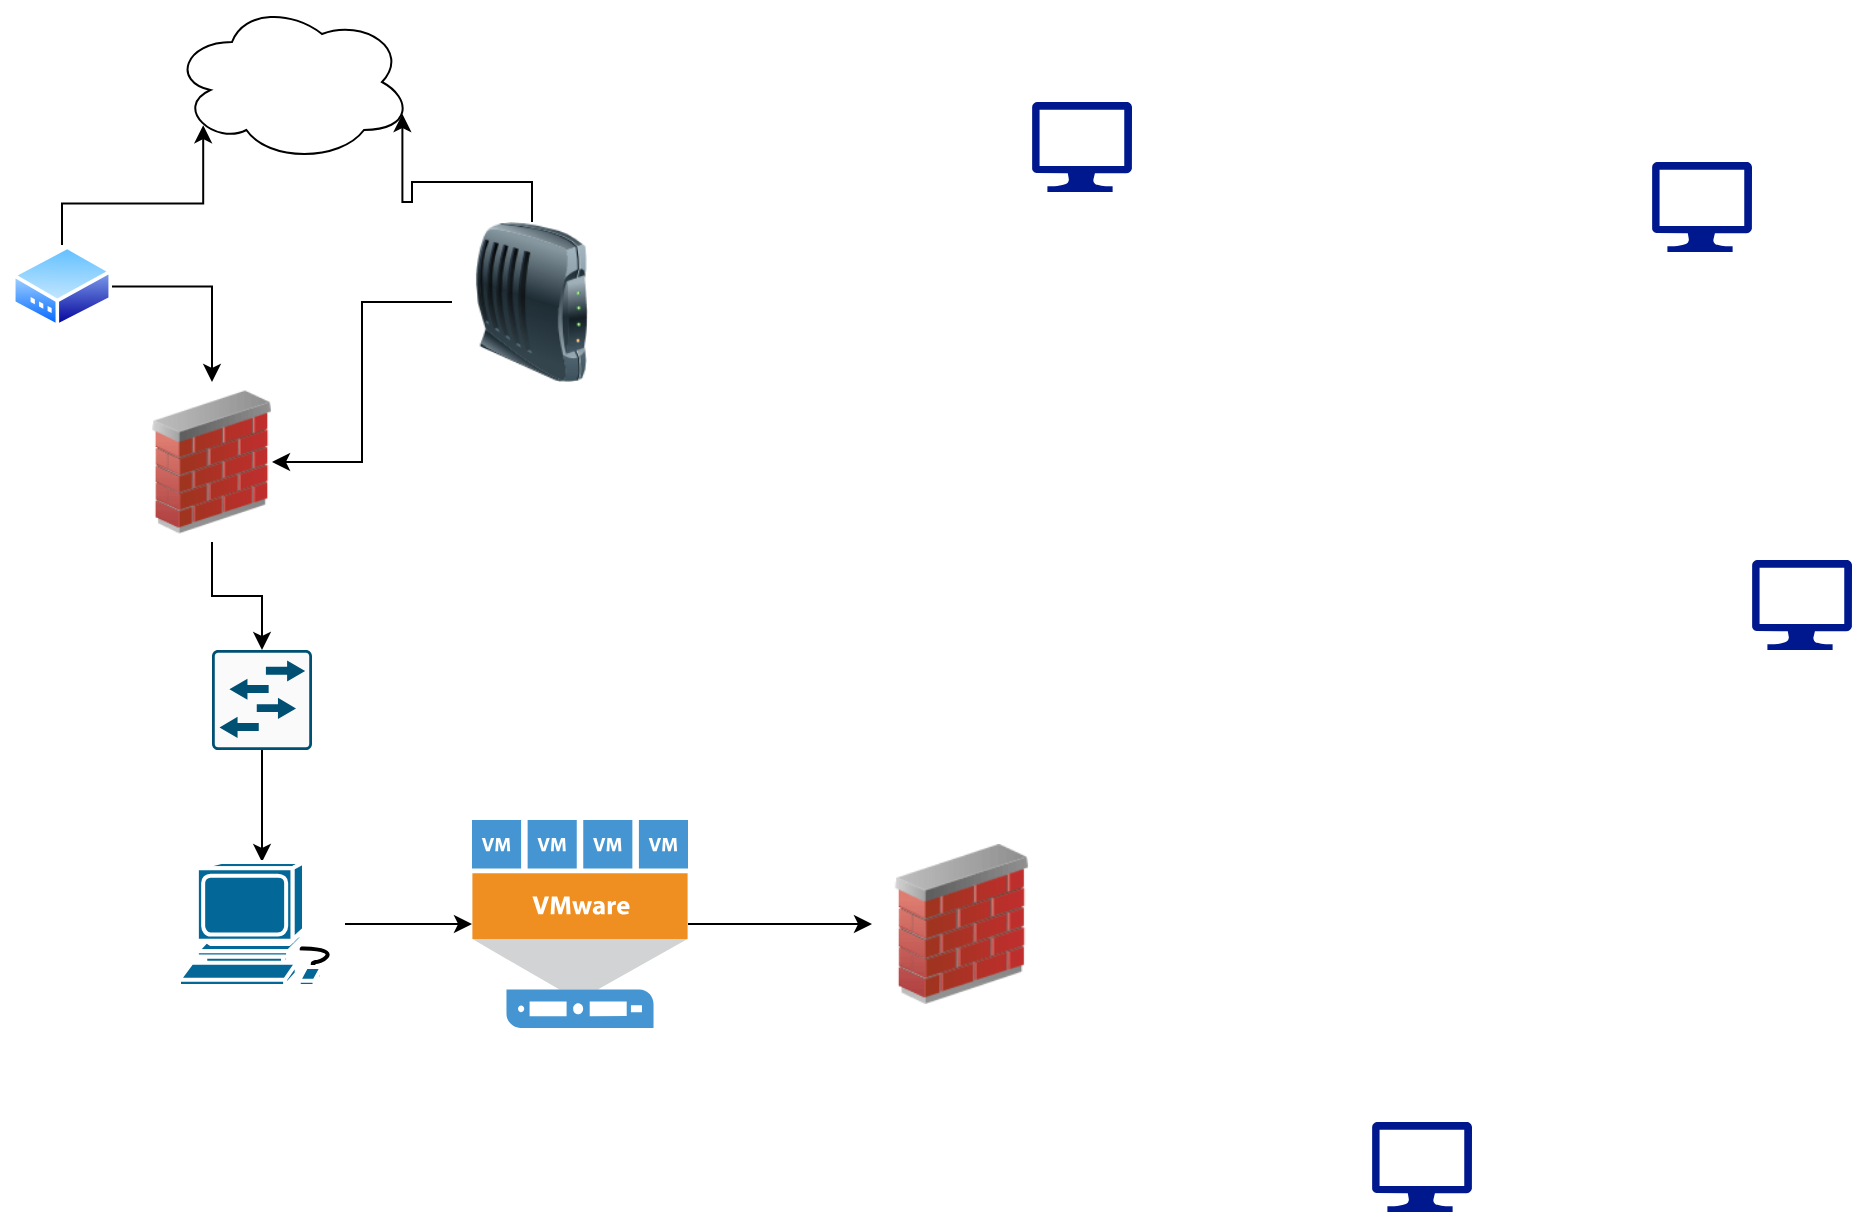 <mxfile version="22.1.7" type="github">
  <diagram id="l8hXMBHkgcEJcSW0mbfh" name="Page-1">
    <mxGraphModel dx="1562" dy="826" grid="1" gridSize="10" guides="1" tooltips="1" connect="1" arrows="1" fold="1" page="1" pageScale="1" pageWidth="1169" pageHeight="827" math="0" shadow="0">
      <root>
        <mxCell id="0" />
        <mxCell id="1" parent="0" />
        <mxCell id="f0dRhQMgQy7w_mu_YljF-1" value="" style="ellipse;shape=cloud;whiteSpace=wrap;html=1;" vertex="1" parent="1">
          <mxGeometry x="130" y="90" width="120" height="80" as="geometry" />
        </mxCell>
        <mxCell id="f0dRhQMgQy7w_mu_YljF-10" style="edgeStyle=orthogonalEdgeStyle;rounded=0;orthogonalLoop=1;jettySize=auto;html=1;" edge="1" parent="1" source="f0dRhQMgQy7w_mu_YljF-2" target="f0dRhQMgQy7w_mu_YljF-8">
          <mxGeometry relative="1" as="geometry" />
        </mxCell>
        <mxCell id="f0dRhQMgQy7w_mu_YljF-2" value="" style="image;html=1;image=img/lib/clip_art/networking/Modem_128x128.png" vertex="1" parent="1">
          <mxGeometry x="270" y="200" width="80" height="80" as="geometry" />
        </mxCell>
        <mxCell id="f0dRhQMgQy7w_mu_YljF-4" style="edgeStyle=orthogonalEdgeStyle;rounded=0;orthogonalLoop=1;jettySize=auto;html=1;exitX=0;exitY=0.75;exitDx=0;exitDy=0;" edge="1" parent="1" source="f0dRhQMgQy7w_mu_YljF-3">
          <mxGeometry relative="1" as="geometry">
            <mxPoint x="80" y="230" as="targetPoint" />
          </mxGeometry>
        </mxCell>
        <mxCell id="f0dRhQMgQy7w_mu_YljF-11" style="edgeStyle=orthogonalEdgeStyle;rounded=0;orthogonalLoop=1;jettySize=auto;html=1;" edge="1" parent="1" source="f0dRhQMgQy7w_mu_YljF-3" target="f0dRhQMgQy7w_mu_YljF-8">
          <mxGeometry relative="1" as="geometry" />
        </mxCell>
        <mxCell id="f0dRhQMgQy7w_mu_YljF-3" value="" style="image;aspect=fixed;perimeter=ellipsePerimeter;html=1;align=center;shadow=0;dashed=0;spacingTop=3;image=img/lib/active_directory/modem.svg;" vertex="1" parent="1">
          <mxGeometry x="50" y="211.5" width="50" height="41.5" as="geometry" />
        </mxCell>
        <mxCell id="f0dRhQMgQy7w_mu_YljF-5" style="edgeStyle=orthogonalEdgeStyle;rounded=0;orthogonalLoop=1;jettySize=auto;html=1;exitX=0.5;exitY=0;exitDx=0;exitDy=0;entryX=0.13;entryY=0.77;entryDx=0;entryDy=0;entryPerimeter=0;" edge="1" parent="1" source="f0dRhQMgQy7w_mu_YljF-3" target="f0dRhQMgQy7w_mu_YljF-1">
          <mxGeometry relative="1" as="geometry" />
        </mxCell>
        <mxCell id="f0dRhQMgQy7w_mu_YljF-6" style="edgeStyle=orthogonalEdgeStyle;rounded=0;orthogonalLoop=1;jettySize=auto;html=1;exitX=0.5;exitY=0;exitDx=0;exitDy=0;entryX=0.96;entryY=0.7;entryDx=0;entryDy=0;entryPerimeter=0;" edge="1" parent="1" source="f0dRhQMgQy7w_mu_YljF-2" target="f0dRhQMgQy7w_mu_YljF-1">
          <mxGeometry relative="1" as="geometry" />
        </mxCell>
        <mxCell id="f0dRhQMgQy7w_mu_YljF-14" style="edgeStyle=orthogonalEdgeStyle;rounded=0;orthogonalLoop=1;jettySize=auto;html=1;" edge="1" parent="1" source="f0dRhQMgQy7w_mu_YljF-7" target="f0dRhQMgQy7w_mu_YljF-13">
          <mxGeometry relative="1" as="geometry" />
        </mxCell>
        <mxCell id="f0dRhQMgQy7w_mu_YljF-7" value="" style="sketch=0;points=[[0.015,0.015,0],[0.985,0.015,0],[0.985,0.985,0],[0.015,0.985,0],[0.25,0,0],[0.5,0,0],[0.75,0,0],[1,0.25,0],[1,0.5,0],[1,0.75,0],[0.75,1,0],[0.5,1,0],[0.25,1,0],[0,0.75,0],[0,0.5,0],[0,0.25,0]];verticalLabelPosition=bottom;html=1;verticalAlign=top;aspect=fixed;align=center;pointerEvents=1;shape=mxgraph.cisco19.rect;prIcon=l2_switch;fillColor=#FAFAFA;strokeColor=#005073;" vertex="1" parent="1">
          <mxGeometry x="150" y="414" width="50" height="50" as="geometry" />
        </mxCell>
        <mxCell id="f0dRhQMgQy7w_mu_YljF-12" style="edgeStyle=orthogonalEdgeStyle;rounded=0;orthogonalLoop=1;jettySize=auto;html=1;" edge="1" parent="1" source="f0dRhQMgQy7w_mu_YljF-8" target="f0dRhQMgQy7w_mu_YljF-7">
          <mxGeometry relative="1" as="geometry" />
        </mxCell>
        <mxCell id="f0dRhQMgQy7w_mu_YljF-8" value="" style="image;html=1;image=img/lib/clip_art/networking/Firewall_02_128x128.png" vertex="1" parent="1">
          <mxGeometry x="120" y="280" width="60" height="80" as="geometry" />
        </mxCell>
        <mxCell id="f0dRhQMgQy7w_mu_YljF-16" style="edgeStyle=orthogonalEdgeStyle;rounded=0;orthogonalLoop=1;jettySize=auto;html=1;" edge="1" parent="1" source="f0dRhQMgQy7w_mu_YljF-13" target="f0dRhQMgQy7w_mu_YljF-15">
          <mxGeometry relative="1" as="geometry" />
        </mxCell>
        <mxCell id="f0dRhQMgQy7w_mu_YljF-13" value="" style="shape=mxgraph.cisco.computers_and_peripherals.workstation;html=1;pointerEvents=1;dashed=0;fillColor=#036897;strokeColor=#ffffff;strokeWidth=2;verticalLabelPosition=bottom;verticalAlign=top;align=center;outlineConnect=0;" vertex="1" parent="1">
          <mxGeometry x="133.5" y="520" width="83" height="62" as="geometry" />
        </mxCell>
        <mxCell id="f0dRhQMgQy7w_mu_YljF-18" style="edgeStyle=orthogonalEdgeStyle;rounded=0;orthogonalLoop=1;jettySize=auto;html=1;entryX=0;entryY=0.5;entryDx=0;entryDy=0;" edge="1" parent="1" source="f0dRhQMgQy7w_mu_YljF-15" target="f0dRhQMgQy7w_mu_YljF-17">
          <mxGeometry relative="1" as="geometry" />
        </mxCell>
        <mxCell id="f0dRhQMgQy7w_mu_YljF-15" value="" style="pointerEvents=1;shadow=0;dashed=0;html=1;strokeColor=none;fillColor=#4495D1;labelPosition=center;verticalLabelPosition=bottom;verticalAlign=top;align=center;outlineConnect=0;shape=mxgraph.veeam.vmware_host;" vertex="1" parent="1">
          <mxGeometry x="280" y="499" width="108" height="104" as="geometry" />
        </mxCell>
        <mxCell id="f0dRhQMgQy7w_mu_YljF-17" value="" style="image;html=1;image=img/lib/clip_art/networking/Firewall_02_128x128.png" vertex="1" parent="1">
          <mxGeometry x="480" y="511" width="90" height="80" as="geometry" />
        </mxCell>
        <mxCell id="f0dRhQMgQy7w_mu_YljF-19" value="" style="sketch=0;aspect=fixed;pointerEvents=1;shadow=0;dashed=0;html=1;strokeColor=none;labelPosition=center;verticalLabelPosition=bottom;verticalAlign=top;align=center;fillColor=#00188D;shape=mxgraph.azure.computer" vertex="1" parent="1">
          <mxGeometry x="560" y="140" width="50" height="45" as="geometry" />
        </mxCell>
        <mxCell id="f0dRhQMgQy7w_mu_YljF-20" value="" style="sketch=0;aspect=fixed;pointerEvents=1;shadow=0;dashed=0;html=1;strokeColor=none;labelPosition=center;verticalLabelPosition=bottom;verticalAlign=top;align=center;fillColor=#00188D;shape=mxgraph.azure.computer" vertex="1" parent="1">
          <mxGeometry x="870" y="170" width="50" height="45" as="geometry" />
        </mxCell>
        <mxCell id="f0dRhQMgQy7w_mu_YljF-21" value="" style="sketch=0;aspect=fixed;pointerEvents=1;shadow=0;dashed=0;html=1;strokeColor=none;labelPosition=center;verticalLabelPosition=bottom;verticalAlign=top;align=center;fillColor=#00188D;shape=mxgraph.azure.computer" vertex="1" parent="1">
          <mxGeometry x="920" y="369" width="50" height="45" as="geometry" />
        </mxCell>
        <mxCell id="f0dRhQMgQy7w_mu_YljF-22" value="" style="sketch=0;aspect=fixed;pointerEvents=1;shadow=0;dashed=0;html=1;strokeColor=none;labelPosition=center;verticalLabelPosition=bottom;verticalAlign=top;align=center;fillColor=#00188D;shape=mxgraph.azure.computer" vertex="1" parent="1">
          <mxGeometry x="730" y="650" width="50" height="45" as="geometry" />
        </mxCell>
      </root>
    </mxGraphModel>
  </diagram>
</mxfile>
